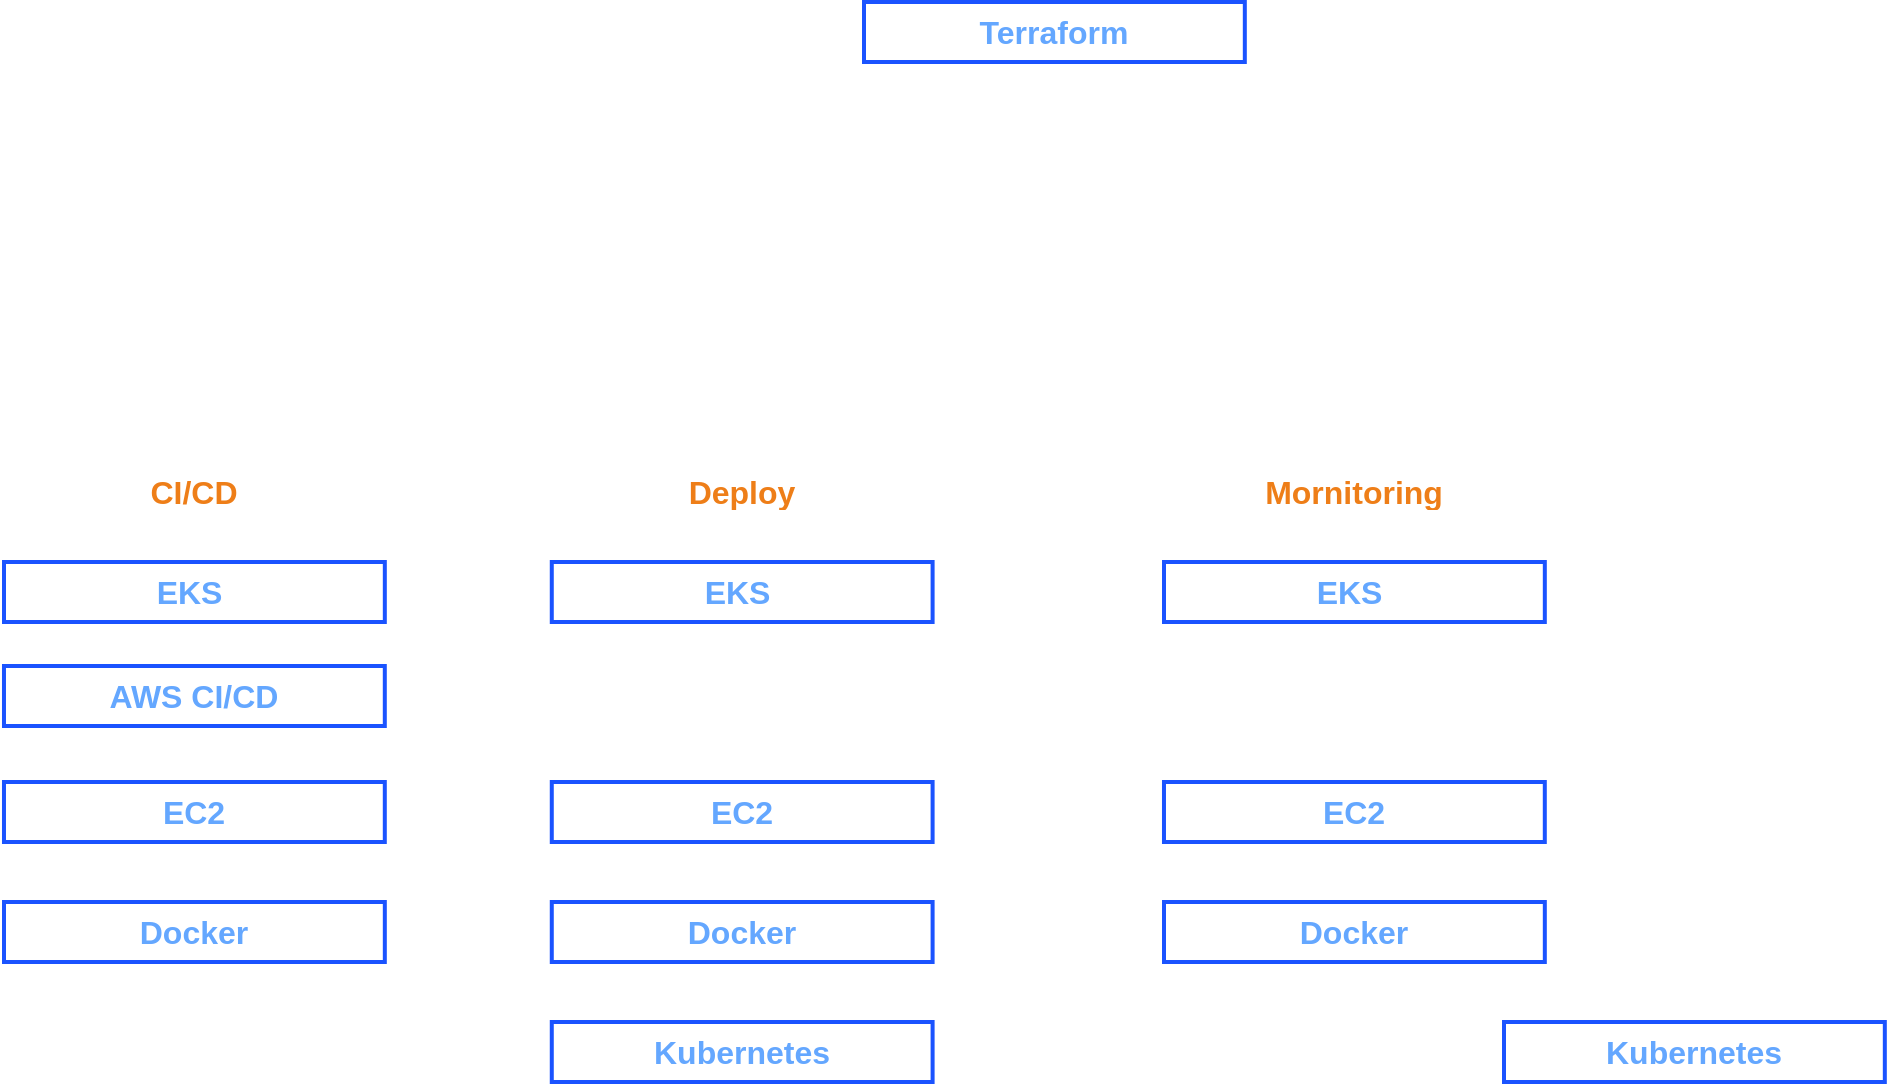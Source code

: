 <mxfile version="24.2.5" type="github">
  <diagram name="Trang-1" id="ujEET1riT07Mne3FGxFI">
    <mxGraphModel dx="1949" dy="1161" grid="1" gridSize="10" guides="1" tooltips="1" connect="1" arrows="1" fold="1" page="1" pageScale="1" pageWidth="827" pageHeight="583" math="0" shadow="0">
      <root>
        <mxCell id="0" />
        <mxCell id="1" parent="0" />
        <mxCell id="cPMbkRboFeWKnEb1X97w-1" value="EKS&amp;nbsp;" style="text;html=1;strokeColor=#1a53ff;fillColor=none;align=center;verticalAlign=middle;whiteSpace=wrap;rounded=0;fontSize=16;fontStyle=1;fontColor=#64a7ff;strokeWidth=2;" vertex="1" parent="1">
          <mxGeometry x="203.89" y="210" width="190.41" height="30" as="geometry" />
        </mxCell>
        <mxCell id="cPMbkRboFeWKnEb1X97w-2" value="Deploy" style="text;html=1;strokeColor=none;fillColor=none;align=center;verticalAlign=middle;whiteSpace=wrap;rounded=0;fontSize=16;fontStyle=1;fontColor=#ed7100;opacity=80;textOpacity=90;" vertex="1" parent="1">
          <mxGeometry x="259.09" y="160" width="80" height="30" as="geometry" />
        </mxCell>
        <mxCell id="cPMbkRboFeWKnEb1X97w-4" value="EC2" style="text;html=1;strokeColor=#1a53ff;fillColor=none;align=center;verticalAlign=middle;whiteSpace=wrap;rounded=0;fontSize=16;fontStyle=1;fontColor=#64a7ff;strokeWidth=2;" vertex="1" parent="1">
          <mxGeometry x="203.89" y="320" width="190.41" height="30" as="geometry" />
        </mxCell>
        <mxCell id="cPMbkRboFeWKnEb1X97w-5" value="Kubernetes" style="text;html=1;strokeColor=#1a53ff;fillColor=none;align=center;verticalAlign=middle;whiteSpace=wrap;rounded=0;fontSize=16;fontStyle=1;fontColor=#64a7ff;strokeWidth=2;" vertex="1" parent="1">
          <mxGeometry x="203.89" y="440" width="190.41" height="30" as="geometry" />
        </mxCell>
        <mxCell id="cPMbkRboFeWKnEb1X97w-6" value="Docker" style="text;html=1;strokeColor=#1a53ff;fillColor=none;align=center;verticalAlign=middle;whiteSpace=wrap;rounded=0;fontSize=16;fontStyle=1;fontColor=#64a7ff;strokeWidth=2;" vertex="1" parent="1">
          <mxGeometry x="203.89" y="380" width="190.41" height="30" as="geometry" />
        </mxCell>
        <mxCell id="cPMbkRboFeWKnEb1X97w-8" value="Terraform" style="text;html=1;strokeColor=#1a53ff;fillColor=none;align=center;verticalAlign=middle;whiteSpace=wrap;rounded=0;fontSize=16;fontStyle=1;fontColor=#64a7ff;strokeWidth=2;" vertex="1" parent="1">
          <mxGeometry x="360" y="-70" width="190.41" height="30" as="geometry" />
        </mxCell>
        <mxCell id="cPMbkRboFeWKnEb1X97w-9" value="EKS&amp;nbsp;" style="text;html=1;strokeColor=#1a53ff;fillColor=none;align=center;verticalAlign=middle;whiteSpace=wrap;rounded=0;fontSize=16;fontStyle=1;fontColor=#64a7ff;strokeWidth=2;" vertex="1" parent="1">
          <mxGeometry x="510" y="210" width="190.41" height="30" as="geometry" />
        </mxCell>
        <mxCell id="cPMbkRboFeWKnEb1X97w-10" value="Mornitoring" style="text;html=1;strokeColor=none;fillColor=none;align=center;verticalAlign=middle;whiteSpace=wrap;rounded=0;fontSize=16;fontStyle=1;fontColor=#ed7100;opacity=80;textOpacity=90;" vertex="1" parent="1">
          <mxGeometry x="565.2" y="160" width="80" height="30" as="geometry" />
        </mxCell>
        <mxCell id="cPMbkRboFeWKnEb1X97w-11" value="EC2" style="text;html=1;strokeColor=#1a53ff;fillColor=none;align=center;verticalAlign=middle;whiteSpace=wrap;rounded=0;fontSize=16;fontStyle=1;fontColor=#64a7ff;strokeWidth=2;" vertex="1" parent="1">
          <mxGeometry x="509.99" y="320" width="190.41" height="30" as="geometry" />
        </mxCell>
        <mxCell id="cPMbkRboFeWKnEb1X97w-12" value="Kubernetes" style="text;html=1;strokeColor=#1a53ff;fillColor=none;align=center;verticalAlign=middle;whiteSpace=wrap;rounded=0;fontSize=16;fontStyle=1;fontColor=#64a7ff;strokeWidth=2;" vertex="1" parent="1">
          <mxGeometry x="680" y="440" width="190.41" height="30" as="geometry" />
        </mxCell>
        <mxCell id="cPMbkRboFeWKnEb1X97w-13" value="Docker" style="text;html=1;strokeColor=#1a53ff;fillColor=none;align=center;verticalAlign=middle;whiteSpace=wrap;rounded=0;fontSize=16;fontStyle=1;fontColor=#64a7ff;strokeWidth=2;" vertex="1" parent="1">
          <mxGeometry x="510" y="380" width="190.41" height="30" as="geometry" />
        </mxCell>
        <mxCell id="cPMbkRboFeWKnEb1X97w-14" value="EKS&amp;nbsp;" style="text;html=1;strokeColor=#1a53ff;fillColor=none;align=center;verticalAlign=middle;whiteSpace=wrap;rounded=0;fontSize=16;fontStyle=1;fontColor=#64a7ff;strokeWidth=2;" vertex="1" parent="1">
          <mxGeometry x="-70" y="210" width="190.41" height="30" as="geometry" />
        </mxCell>
        <mxCell id="cPMbkRboFeWKnEb1X97w-15" value="CI/CD" style="text;html=1;strokeColor=none;fillColor=none;align=center;verticalAlign=middle;whiteSpace=wrap;rounded=0;fontSize=16;fontStyle=1;fontColor=#ed7100;opacity=80;textOpacity=90;" vertex="1" parent="1">
          <mxGeometry x="-14.8" y="160" width="80" height="30" as="geometry" />
        </mxCell>
        <mxCell id="cPMbkRboFeWKnEb1X97w-16" value="EC2" style="text;html=1;strokeColor=#1a53ff;fillColor=none;align=center;verticalAlign=middle;whiteSpace=wrap;rounded=0;fontSize=16;fontStyle=1;fontColor=#64a7ff;strokeWidth=2;" vertex="1" parent="1">
          <mxGeometry x="-70.01" y="320" width="190.41" height="30" as="geometry" />
        </mxCell>
        <mxCell id="cPMbkRboFeWKnEb1X97w-17" value="AWS CI/CD" style="text;html=1;strokeColor=#1a53ff;fillColor=none;align=center;verticalAlign=middle;whiteSpace=wrap;rounded=0;fontSize=16;fontStyle=1;fontColor=#64a7ff;strokeWidth=2;" vertex="1" parent="1">
          <mxGeometry x="-70.01" y="262" width="190.41" height="30" as="geometry" />
        </mxCell>
        <mxCell id="cPMbkRboFeWKnEb1X97w-18" value="Docker" style="text;html=1;strokeColor=#1a53ff;fillColor=none;align=center;verticalAlign=middle;whiteSpace=wrap;rounded=0;fontSize=16;fontStyle=1;fontColor=#64a7ff;strokeWidth=2;" vertex="1" parent="1">
          <mxGeometry x="-70" y="380" width="190.41" height="30" as="geometry" />
        </mxCell>
      </root>
    </mxGraphModel>
  </diagram>
</mxfile>
